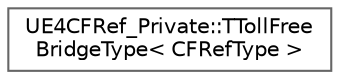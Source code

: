 digraph "Graphical Class Hierarchy"
{
 // INTERACTIVE_SVG=YES
 // LATEX_PDF_SIZE
  bgcolor="transparent";
  edge [fontname=Helvetica,fontsize=10,labelfontname=Helvetica,labelfontsize=10];
  node [fontname=Helvetica,fontsize=10,shape=box,height=0.2,width=0.4];
  rankdir="LR";
  Node0 [id="Node000000",label="UE4CFRef_Private::TTollFree\lBridgeType\< CFRefType \>",height=0.2,width=0.4,color="grey40", fillcolor="white", style="filled",URL="$d6/de4/structUE4CFRef__Private_1_1TTollFreeBridgeType.html",tooltip=" "];
}
